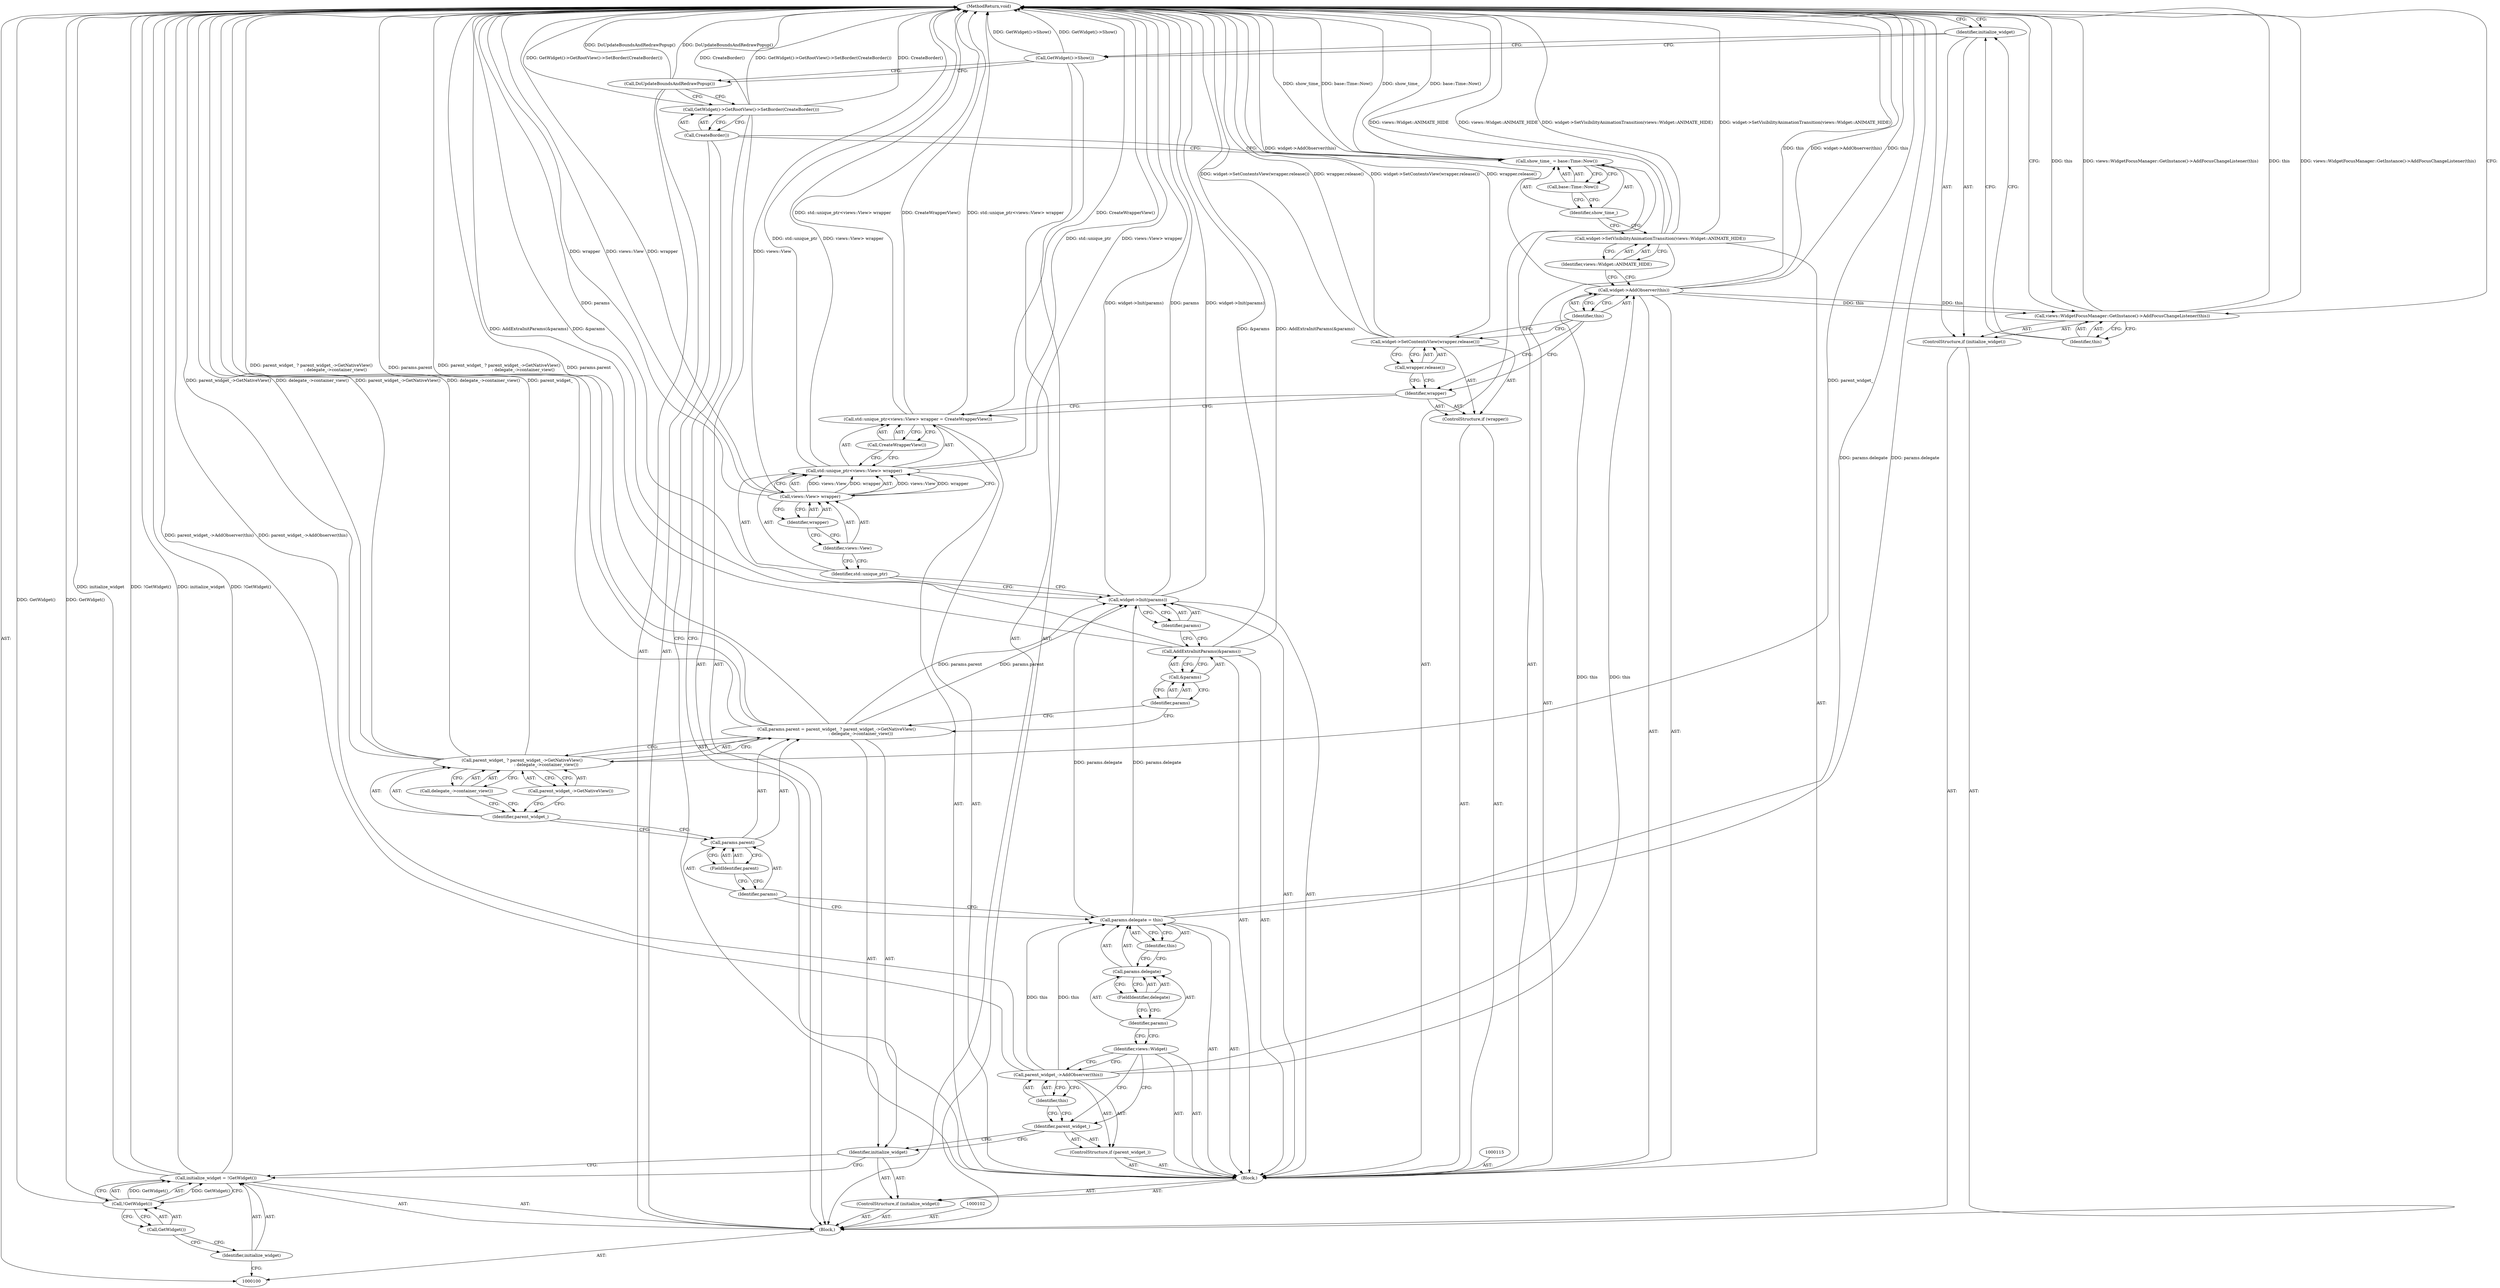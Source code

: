 digraph "1_Chrome_f2d26633cbd50735ac2af30436888b71ac0abad3_3" {
"1000160" [label="(MethodReturn,void)"];
"1000101" [label="(Block,)"];
"1000124" [label="(FieldIdentifier,parent)"];
"1000125" [label="(Call,parent_widget_ ? parent_widget_->GetNativeView()\n                                    : delegate_->container_view())"];
"1000126" [label="(Identifier,parent_widget_)"];
"1000127" [label="(Call,parent_widget_->GetNativeView())"];
"1000121" [label="(Call,params.parent = parent_widget_ ? parent_widget_->GetNativeView()\n                                    : delegate_->container_view())"];
"1000122" [label="(Call,params.parent)"];
"1000123" [label="(Identifier,params)"];
"1000128" [label="(Call,delegate_->container_view())"];
"1000130" [label="(Call,&params)"];
"1000131" [label="(Identifier,params)"];
"1000129" [label="(Call,AddExtraInitParams(&params))"];
"1000133" [label="(Identifier,params)"];
"1000132" [label="(Call,widget->Init(params))"];
"1000137" [label="(Call,views::View> wrapper)"];
"1000138" [label="(Identifier,views::View)"];
"1000139" [label="(Identifier,wrapper)"];
"1000134" [label="(Call,std::unique_ptr<views::View> wrapper = CreateWrapperView())"];
"1000135" [label="(Call,std::unique_ptr<views::View> wrapper)"];
"1000136" [label="(Identifier,std::unique_ptr)"];
"1000140" [label="(Call,CreateWrapperView())"];
"1000141" [label="(ControlStructure,if (wrapper))"];
"1000142" [label="(Identifier,wrapper)"];
"1000144" [label="(Call,wrapper.release())"];
"1000143" [label="(Call,widget->SetContentsView(wrapper.release()))"];
"1000146" [label="(Identifier,this)"];
"1000145" [label="(Call,widget->AddObserver(this))"];
"1000147" [label="(Call,widget->SetVisibilityAnimationTransition(views::Widget::ANIMATE_HIDE))"];
"1000148" [label="(Identifier,views::Widget::ANIMATE_HIDE)"];
"1000103" [label="(Call,initialize_widget = !GetWidget())"];
"1000104" [label="(Identifier,initialize_widget)"];
"1000105" [label="(Call,!GetWidget())"];
"1000106" [label="(Call,GetWidget())"];
"1000151" [label="(Call,base::Time::Now())"];
"1000149" [label="(Call,show_time_ = base::Time::Now())"];
"1000150" [label="(Identifier,show_time_)"];
"1000152" [label="(Call,GetWidget()->GetRootView()->SetBorder(CreateBorder()))"];
"1000153" [label="(Call,CreateBorder())"];
"1000154" [label="(Call,DoUpdateBoundsAndRedrawPopup())"];
"1000155" [label="(Call,GetWidget()->Show())"];
"1000156" [label="(ControlStructure,if (initialize_widget))"];
"1000157" [label="(Identifier,initialize_widget)"];
"1000158" [label="(Call,views::WidgetFocusManager::GetInstance()->AddFocusChangeListener(this))"];
"1000159" [label="(Identifier,this)"];
"1000107" [label="(ControlStructure,if (initialize_widget))"];
"1000108" [label="(Identifier,initialize_widget)"];
"1000110" [label="(ControlStructure,if (parent_widget_))"];
"1000111" [label="(Identifier,parent_widget_)"];
"1000113" [label="(Identifier,this)"];
"1000112" [label="(Call,parent_widget_->AddObserver(this))"];
"1000114" [label="(Identifier,views::Widget)"];
"1000109" [label="(Block,)"];
"1000119" [label="(FieldIdentifier,delegate)"];
"1000120" [label="(Identifier,this)"];
"1000116" [label="(Call,params.delegate = this)"];
"1000117" [label="(Call,params.delegate)"];
"1000118" [label="(Identifier,params)"];
"1000160" -> "1000100"  [label="AST: "];
"1000160" -> "1000158"  [label="CFG: "];
"1000160" -> "1000157"  [label="CFG: "];
"1000121" -> "1000160"  [label="DDG: parent_widget_ ? parent_widget_->GetNativeView()\n                                    : delegate_->container_view()"];
"1000121" -> "1000160"  [label="DDG: params.parent"];
"1000149" -> "1000160"  [label="DDG: base::Time::Now()"];
"1000149" -> "1000160"  [label="DDG: show_time_"];
"1000103" -> "1000160"  [label="DDG: initialize_widget"];
"1000103" -> "1000160"  [label="DDG: !GetWidget()"];
"1000154" -> "1000160"  [label="DDG: DoUpdateBoundsAndRedrawPopup()"];
"1000134" -> "1000160"  [label="DDG: std::unique_ptr<views::View> wrapper"];
"1000134" -> "1000160"  [label="DDG: CreateWrapperView()"];
"1000145" -> "1000160"  [label="DDG: this"];
"1000145" -> "1000160"  [label="DDG: widget->AddObserver(this)"];
"1000158" -> "1000160"  [label="DDG: this"];
"1000158" -> "1000160"  [label="DDG: views::WidgetFocusManager::GetInstance()->AddFocusChangeListener(this)"];
"1000116" -> "1000160"  [label="DDG: params.delegate"];
"1000129" -> "1000160"  [label="DDG: &params"];
"1000129" -> "1000160"  [label="DDG: AddExtraInitParams(&params)"];
"1000125" -> "1000160"  [label="DDG: parent_widget_"];
"1000125" -> "1000160"  [label="DDG: parent_widget_->GetNativeView()"];
"1000125" -> "1000160"  [label="DDG: delegate_->container_view()"];
"1000132" -> "1000160"  [label="DDG: widget->Init(params)"];
"1000132" -> "1000160"  [label="DDG: params"];
"1000137" -> "1000160"  [label="DDG: wrapper"];
"1000137" -> "1000160"  [label="DDG: views::View"];
"1000152" -> "1000160"  [label="DDG: GetWidget()->GetRootView()->SetBorder(CreateBorder())"];
"1000152" -> "1000160"  [label="DDG: CreateBorder()"];
"1000155" -> "1000160"  [label="DDG: GetWidget()->Show()"];
"1000143" -> "1000160"  [label="DDG: wrapper.release()"];
"1000143" -> "1000160"  [label="DDG: widget->SetContentsView(wrapper.release())"];
"1000147" -> "1000160"  [label="DDG: views::Widget::ANIMATE_HIDE"];
"1000147" -> "1000160"  [label="DDG: widget->SetVisibilityAnimationTransition(views::Widget::ANIMATE_HIDE)"];
"1000112" -> "1000160"  [label="DDG: parent_widget_->AddObserver(this)"];
"1000135" -> "1000160"  [label="DDG: std::unique_ptr"];
"1000135" -> "1000160"  [label="DDG: views::View> wrapper"];
"1000105" -> "1000160"  [label="DDG: GetWidget()"];
"1000101" -> "1000100"  [label="AST: "];
"1000102" -> "1000101"  [label="AST: "];
"1000103" -> "1000101"  [label="AST: "];
"1000107" -> "1000101"  [label="AST: "];
"1000152" -> "1000101"  [label="AST: "];
"1000154" -> "1000101"  [label="AST: "];
"1000155" -> "1000101"  [label="AST: "];
"1000156" -> "1000101"  [label="AST: "];
"1000124" -> "1000122"  [label="AST: "];
"1000124" -> "1000123"  [label="CFG: "];
"1000122" -> "1000124"  [label="CFG: "];
"1000125" -> "1000121"  [label="AST: "];
"1000125" -> "1000127"  [label="CFG: "];
"1000125" -> "1000128"  [label="CFG: "];
"1000126" -> "1000125"  [label="AST: "];
"1000127" -> "1000125"  [label="AST: "];
"1000128" -> "1000125"  [label="AST: "];
"1000121" -> "1000125"  [label="CFG: "];
"1000125" -> "1000160"  [label="DDG: parent_widget_"];
"1000125" -> "1000160"  [label="DDG: parent_widget_->GetNativeView()"];
"1000125" -> "1000160"  [label="DDG: delegate_->container_view()"];
"1000126" -> "1000125"  [label="AST: "];
"1000126" -> "1000122"  [label="CFG: "];
"1000127" -> "1000126"  [label="CFG: "];
"1000128" -> "1000126"  [label="CFG: "];
"1000127" -> "1000125"  [label="AST: "];
"1000127" -> "1000126"  [label="CFG: "];
"1000125" -> "1000127"  [label="CFG: "];
"1000121" -> "1000109"  [label="AST: "];
"1000121" -> "1000125"  [label="CFG: "];
"1000122" -> "1000121"  [label="AST: "];
"1000125" -> "1000121"  [label="AST: "];
"1000131" -> "1000121"  [label="CFG: "];
"1000121" -> "1000160"  [label="DDG: parent_widget_ ? parent_widget_->GetNativeView()\n                                    : delegate_->container_view()"];
"1000121" -> "1000160"  [label="DDG: params.parent"];
"1000121" -> "1000132"  [label="DDG: params.parent"];
"1000122" -> "1000121"  [label="AST: "];
"1000122" -> "1000124"  [label="CFG: "];
"1000123" -> "1000122"  [label="AST: "];
"1000124" -> "1000122"  [label="AST: "];
"1000126" -> "1000122"  [label="CFG: "];
"1000123" -> "1000122"  [label="AST: "];
"1000123" -> "1000116"  [label="CFG: "];
"1000124" -> "1000123"  [label="CFG: "];
"1000128" -> "1000125"  [label="AST: "];
"1000128" -> "1000126"  [label="CFG: "];
"1000125" -> "1000128"  [label="CFG: "];
"1000130" -> "1000129"  [label="AST: "];
"1000130" -> "1000131"  [label="CFG: "];
"1000131" -> "1000130"  [label="AST: "];
"1000129" -> "1000130"  [label="CFG: "];
"1000131" -> "1000130"  [label="AST: "];
"1000131" -> "1000121"  [label="CFG: "];
"1000130" -> "1000131"  [label="CFG: "];
"1000129" -> "1000109"  [label="AST: "];
"1000129" -> "1000130"  [label="CFG: "];
"1000130" -> "1000129"  [label="AST: "];
"1000133" -> "1000129"  [label="CFG: "];
"1000129" -> "1000160"  [label="DDG: &params"];
"1000129" -> "1000160"  [label="DDG: AddExtraInitParams(&params)"];
"1000133" -> "1000132"  [label="AST: "];
"1000133" -> "1000129"  [label="CFG: "];
"1000132" -> "1000133"  [label="CFG: "];
"1000132" -> "1000109"  [label="AST: "];
"1000132" -> "1000133"  [label="CFG: "];
"1000133" -> "1000132"  [label="AST: "];
"1000136" -> "1000132"  [label="CFG: "];
"1000132" -> "1000160"  [label="DDG: widget->Init(params)"];
"1000132" -> "1000160"  [label="DDG: params"];
"1000116" -> "1000132"  [label="DDG: params.delegate"];
"1000121" -> "1000132"  [label="DDG: params.parent"];
"1000137" -> "1000135"  [label="AST: "];
"1000137" -> "1000139"  [label="CFG: "];
"1000138" -> "1000137"  [label="AST: "];
"1000139" -> "1000137"  [label="AST: "];
"1000135" -> "1000137"  [label="CFG: "];
"1000137" -> "1000160"  [label="DDG: wrapper"];
"1000137" -> "1000160"  [label="DDG: views::View"];
"1000137" -> "1000135"  [label="DDG: views::View"];
"1000137" -> "1000135"  [label="DDG: wrapper"];
"1000138" -> "1000137"  [label="AST: "];
"1000138" -> "1000136"  [label="CFG: "];
"1000139" -> "1000138"  [label="CFG: "];
"1000139" -> "1000137"  [label="AST: "];
"1000139" -> "1000138"  [label="CFG: "];
"1000137" -> "1000139"  [label="CFG: "];
"1000134" -> "1000109"  [label="AST: "];
"1000134" -> "1000140"  [label="CFG: "];
"1000135" -> "1000134"  [label="AST: "];
"1000140" -> "1000134"  [label="AST: "];
"1000142" -> "1000134"  [label="CFG: "];
"1000134" -> "1000160"  [label="DDG: std::unique_ptr<views::View> wrapper"];
"1000134" -> "1000160"  [label="DDG: CreateWrapperView()"];
"1000135" -> "1000134"  [label="AST: "];
"1000135" -> "1000137"  [label="CFG: "];
"1000136" -> "1000135"  [label="AST: "];
"1000137" -> "1000135"  [label="AST: "];
"1000140" -> "1000135"  [label="CFG: "];
"1000135" -> "1000160"  [label="DDG: std::unique_ptr"];
"1000135" -> "1000160"  [label="DDG: views::View> wrapper"];
"1000137" -> "1000135"  [label="DDG: views::View"];
"1000137" -> "1000135"  [label="DDG: wrapper"];
"1000136" -> "1000135"  [label="AST: "];
"1000136" -> "1000132"  [label="CFG: "];
"1000138" -> "1000136"  [label="CFG: "];
"1000140" -> "1000134"  [label="AST: "];
"1000140" -> "1000135"  [label="CFG: "];
"1000134" -> "1000140"  [label="CFG: "];
"1000141" -> "1000109"  [label="AST: "];
"1000142" -> "1000141"  [label="AST: "];
"1000143" -> "1000141"  [label="AST: "];
"1000142" -> "1000141"  [label="AST: "];
"1000142" -> "1000134"  [label="CFG: "];
"1000144" -> "1000142"  [label="CFG: "];
"1000146" -> "1000142"  [label="CFG: "];
"1000144" -> "1000143"  [label="AST: "];
"1000144" -> "1000142"  [label="CFG: "];
"1000143" -> "1000144"  [label="CFG: "];
"1000143" -> "1000141"  [label="AST: "];
"1000143" -> "1000144"  [label="CFG: "];
"1000144" -> "1000143"  [label="AST: "];
"1000146" -> "1000143"  [label="CFG: "];
"1000143" -> "1000160"  [label="DDG: wrapper.release()"];
"1000143" -> "1000160"  [label="DDG: widget->SetContentsView(wrapper.release())"];
"1000146" -> "1000145"  [label="AST: "];
"1000146" -> "1000143"  [label="CFG: "];
"1000146" -> "1000142"  [label="CFG: "];
"1000145" -> "1000146"  [label="CFG: "];
"1000145" -> "1000109"  [label="AST: "];
"1000145" -> "1000146"  [label="CFG: "];
"1000146" -> "1000145"  [label="AST: "];
"1000148" -> "1000145"  [label="CFG: "];
"1000145" -> "1000160"  [label="DDG: this"];
"1000145" -> "1000160"  [label="DDG: widget->AddObserver(this)"];
"1000112" -> "1000145"  [label="DDG: this"];
"1000145" -> "1000158"  [label="DDG: this"];
"1000147" -> "1000109"  [label="AST: "];
"1000147" -> "1000148"  [label="CFG: "];
"1000148" -> "1000147"  [label="AST: "];
"1000150" -> "1000147"  [label="CFG: "];
"1000147" -> "1000160"  [label="DDG: views::Widget::ANIMATE_HIDE"];
"1000147" -> "1000160"  [label="DDG: widget->SetVisibilityAnimationTransition(views::Widget::ANIMATE_HIDE)"];
"1000148" -> "1000147"  [label="AST: "];
"1000148" -> "1000145"  [label="CFG: "];
"1000147" -> "1000148"  [label="CFG: "];
"1000103" -> "1000101"  [label="AST: "];
"1000103" -> "1000105"  [label="CFG: "];
"1000104" -> "1000103"  [label="AST: "];
"1000105" -> "1000103"  [label="AST: "];
"1000108" -> "1000103"  [label="CFG: "];
"1000103" -> "1000160"  [label="DDG: initialize_widget"];
"1000103" -> "1000160"  [label="DDG: !GetWidget()"];
"1000105" -> "1000103"  [label="DDG: GetWidget()"];
"1000104" -> "1000103"  [label="AST: "];
"1000104" -> "1000100"  [label="CFG: "];
"1000106" -> "1000104"  [label="CFG: "];
"1000105" -> "1000103"  [label="AST: "];
"1000105" -> "1000106"  [label="CFG: "];
"1000106" -> "1000105"  [label="AST: "];
"1000103" -> "1000105"  [label="CFG: "];
"1000105" -> "1000160"  [label="DDG: GetWidget()"];
"1000105" -> "1000103"  [label="DDG: GetWidget()"];
"1000106" -> "1000105"  [label="AST: "];
"1000106" -> "1000104"  [label="CFG: "];
"1000105" -> "1000106"  [label="CFG: "];
"1000151" -> "1000149"  [label="AST: "];
"1000151" -> "1000150"  [label="CFG: "];
"1000149" -> "1000151"  [label="CFG: "];
"1000149" -> "1000109"  [label="AST: "];
"1000149" -> "1000151"  [label="CFG: "];
"1000150" -> "1000149"  [label="AST: "];
"1000151" -> "1000149"  [label="AST: "];
"1000153" -> "1000149"  [label="CFG: "];
"1000149" -> "1000160"  [label="DDG: base::Time::Now()"];
"1000149" -> "1000160"  [label="DDG: show_time_"];
"1000150" -> "1000149"  [label="AST: "];
"1000150" -> "1000147"  [label="CFG: "];
"1000151" -> "1000150"  [label="CFG: "];
"1000152" -> "1000101"  [label="AST: "];
"1000152" -> "1000153"  [label="CFG: "];
"1000153" -> "1000152"  [label="AST: "];
"1000154" -> "1000152"  [label="CFG: "];
"1000152" -> "1000160"  [label="DDG: GetWidget()->GetRootView()->SetBorder(CreateBorder())"];
"1000152" -> "1000160"  [label="DDG: CreateBorder()"];
"1000153" -> "1000152"  [label="AST: "];
"1000153" -> "1000149"  [label="CFG: "];
"1000153" -> "1000108"  [label="CFG: "];
"1000152" -> "1000153"  [label="CFG: "];
"1000154" -> "1000101"  [label="AST: "];
"1000154" -> "1000152"  [label="CFG: "];
"1000155" -> "1000154"  [label="CFG: "];
"1000154" -> "1000160"  [label="DDG: DoUpdateBoundsAndRedrawPopup()"];
"1000155" -> "1000101"  [label="AST: "];
"1000155" -> "1000154"  [label="CFG: "];
"1000157" -> "1000155"  [label="CFG: "];
"1000155" -> "1000160"  [label="DDG: GetWidget()->Show()"];
"1000156" -> "1000101"  [label="AST: "];
"1000157" -> "1000156"  [label="AST: "];
"1000158" -> "1000156"  [label="AST: "];
"1000157" -> "1000156"  [label="AST: "];
"1000157" -> "1000155"  [label="CFG: "];
"1000159" -> "1000157"  [label="CFG: "];
"1000160" -> "1000157"  [label="CFG: "];
"1000158" -> "1000156"  [label="AST: "];
"1000158" -> "1000159"  [label="CFG: "];
"1000159" -> "1000158"  [label="AST: "];
"1000160" -> "1000158"  [label="CFG: "];
"1000158" -> "1000160"  [label="DDG: this"];
"1000158" -> "1000160"  [label="DDG: views::WidgetFocusManager::GetInstance()->AddFocusChangeListener(this)"];
"1000145" -> "1000158"  [label="DDG: this"];
"1000159" -> "1000158"  [label="AST: "];
"1000159" -> "1000157"  [label="CFG: "];
"1000158" -> "1000159"  [label="CFG: "];
"1000107" -> "1000101"  [label="AST: "];
"1000108" -> "1000107"  [label="AST: "];
"1000109" -> "1000107"  [label="AST: "];
"1000108" -> "1000107"  [label="AST: "];
"1000108" -> "1000103"  [label="CFG: "];
"1000111" -> "1000108"  [label="CFG: "];
"1000153" -> "1000108"  [label="CFG: "];
"1000110" -> "1000109"  [label="AST: "];
"1000111" -> "1000110"  [label="AST: "];
"1000112" -> "1000110"  [label="AST: "];
"1000111" -> "1000110"  [label="AST: "];
"1000111" -> "1000108"  [label="CFG: "];
"1000113" -> "1000111"  [label="CFG: "];
"1000114" -> "1000111"  [label="CFG: "];
"1000113" -> "1000112"  [label="AST: "];
"1000113" -> "1000111"  [label="CFG: "];
"1000112" -> "1000113"  [label="CFG: "];
"1000112" -> "1000110"  [label="AST: "];
"1000112" -> "1000113"  [label="CFG: "];
"1000113" -> "1000112"  [label="AST: "];
"1000114" -> "1000112"  [label="CFG: "];
"1000112" -> "1000160"  [label="DDG: parent_widget_->AddObserver(this)"];
"1000112" -> "1000116"  [label="DDG: this"];
"1000112" -> "1000145"  [label="DDG: this"];
"1000114" -> "1000109"  [label="AST: "];
"1000114" -> "1000112"  [label="CFG: "];
"1000114" -> "1000111"  [label="CFG: "];
"1000118" -> "1000114"  [label="CFG: "];
"1000109" -> "1000107"  [label="AST: "];
"1000110" -> "1000109"  [label="AST: "];
"1000114" -> "1000109"  [label="AST: "];
"1000115" -> "1000109"  [label="AST: "];
"1000116" -> "1000109"  [label="AST: "];
"1000121" -> "1000109"  [label="AST: "];
"1000129" -> "1000109"  [label="AST: "];
"1000132" -> "1000109"  [label="AST: "];
"1000134" -> "1000109"  [label="AST: "];
"1000141" -> "1000109"  [label="AST: "];
"1000145" -> "1000109"  [label="AST: "];
"1000147" -> "1000109"  [label="AST: "];
"1000149" -> "1000109"  [label="AST: "];
"1000119" -> "1000117"  [label="AST: "];
"1000119" -> "1000118"  [label="CFG: "];
"1000117" -> "1000119"  [label="CFG: "];
"1000120" -> "1000116"  [label="AST: "];
"1000120" -> "1000117"  [label="CFG: "];
"1000116" -> "1000120"  [label="CFG: "];
"1000116" -> "1000109"  [label="AST: "];
"1000116" -> "1000120"  [label="CFG: "];
"1000117" -> "1000116"  [label="AST: "];
"1000120" -> "1000116"  [label="AST: "];
"1000123" -> "1000116"  [label="CFG: "];
"1000116" -> "1000160"  [label="DDG: params.delegate"];
"1000112" -> "1000116"  [label="DDG: this"];
"1000116" -> "1000132"  [label="DDG: params.delegate"];
"1000117" -> "1000116"  [label="AST: "];
"1000117" -> "1000119"  [label="CFG: "];
"1000118" -> "1000117"  [label="AST: "];
"1000119" -> "1000117"  [label="AST: "];
"1000120" -> "1000117"  [label="CFG: "];
"1000118" -> "1000117"  [label="AST: "];
"1000118" -> "1000114"  [label="CFG: "];
"1000119" -> "1000118"  [label="CFG: "];
}

